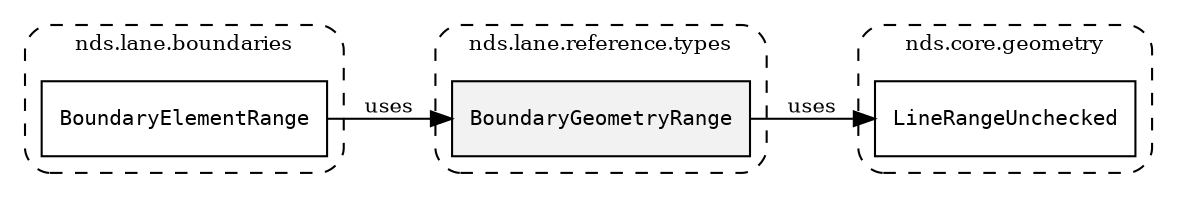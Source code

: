 /**
 * This dot file creates symbol collaboration diagram for BoundaryGeometryRange.
 */
digraph ZSERIO
{
    node [shape=box, fontsize=10];
    rankdir="LR";
    fontsize=10;
    tooltip="BoundaryGeometryRange collaboration diagram";

    subgraph "cluster_nds.lane.reference.types"
    {
        style="dashed, rounded";
        label="nds.lane.reference.types";
        tooltip="Package nds.lane.reference.types";
        href="../../../content/packages/nds.lane.reference.types.html#Package-nds-lane-reference-types";
        target="_parent";

        "BoundaryGeometryRange" [style="filled", fillcolor="#0000000D", target="_parent", label=<<font face="monospace"><table align="center" border="0" cellspacing="0" cellpadding="0"><tr><td href="../../../content/packages/nds.lane.reference.types.html#Subtype-BoundaryGeometryRange" title="Subtype defined in nds.lane.reference.types">BoundaryGeometryRange</td></tr></table></font>>];
    }

    subgraph "cluster_nds.core.geometry"
    {
        style="dashed, rounded";
        label="nds.core.geometry";
        tooltip="Package nds.core.geometry";
        href="../../../content/packages/nds.core.geometry.html#Package-nds-core-geometry";
        target="_parent";

        "LineRangeUnchecked" [target="_parent", label=<<font face="monospace"><table align="center" border="0" cellspacing="0" cellpadding="0"><tr><td href="../../../content/packages/nds.core.geometry.html#Structure-LineRangeUnchecked" title="Structure defined in nds.core.geometry">LineRangeUnchecked</td></tr></table></font>>];
    }

    subgraph "cluster_nds.lane.boundaries"
    {
        style="dashed, rounded";
        label="nds.lane.boundaries";
        tooltip="Package nds.lane.boundaries";
        href="../../../content/packages/nds.lane.boundaries.html#Package-nds-lane-boundaries";
        target="_parent";

        "BoundaryElementRange" [target="_parent", label=<<font face="monospace"><table align="center" border="0" cellspacing="0" cellpadding="0"><tr><td href="../../../content/packages/nds.lane.boundaries.html#Structure-BoundaryElementRange" title="Structure defined in nds.lane.boundaries">BoundaryElementRange</td></tr></table></font>>];
    }

    "BoundaryGeometryRange" -> "LineRangeUnchecked" [label="uses", fontsize=10];
    "BoundaryElementRange" -> "BoundaryGeometryRange" [label="uses", fontsize=10];
}
